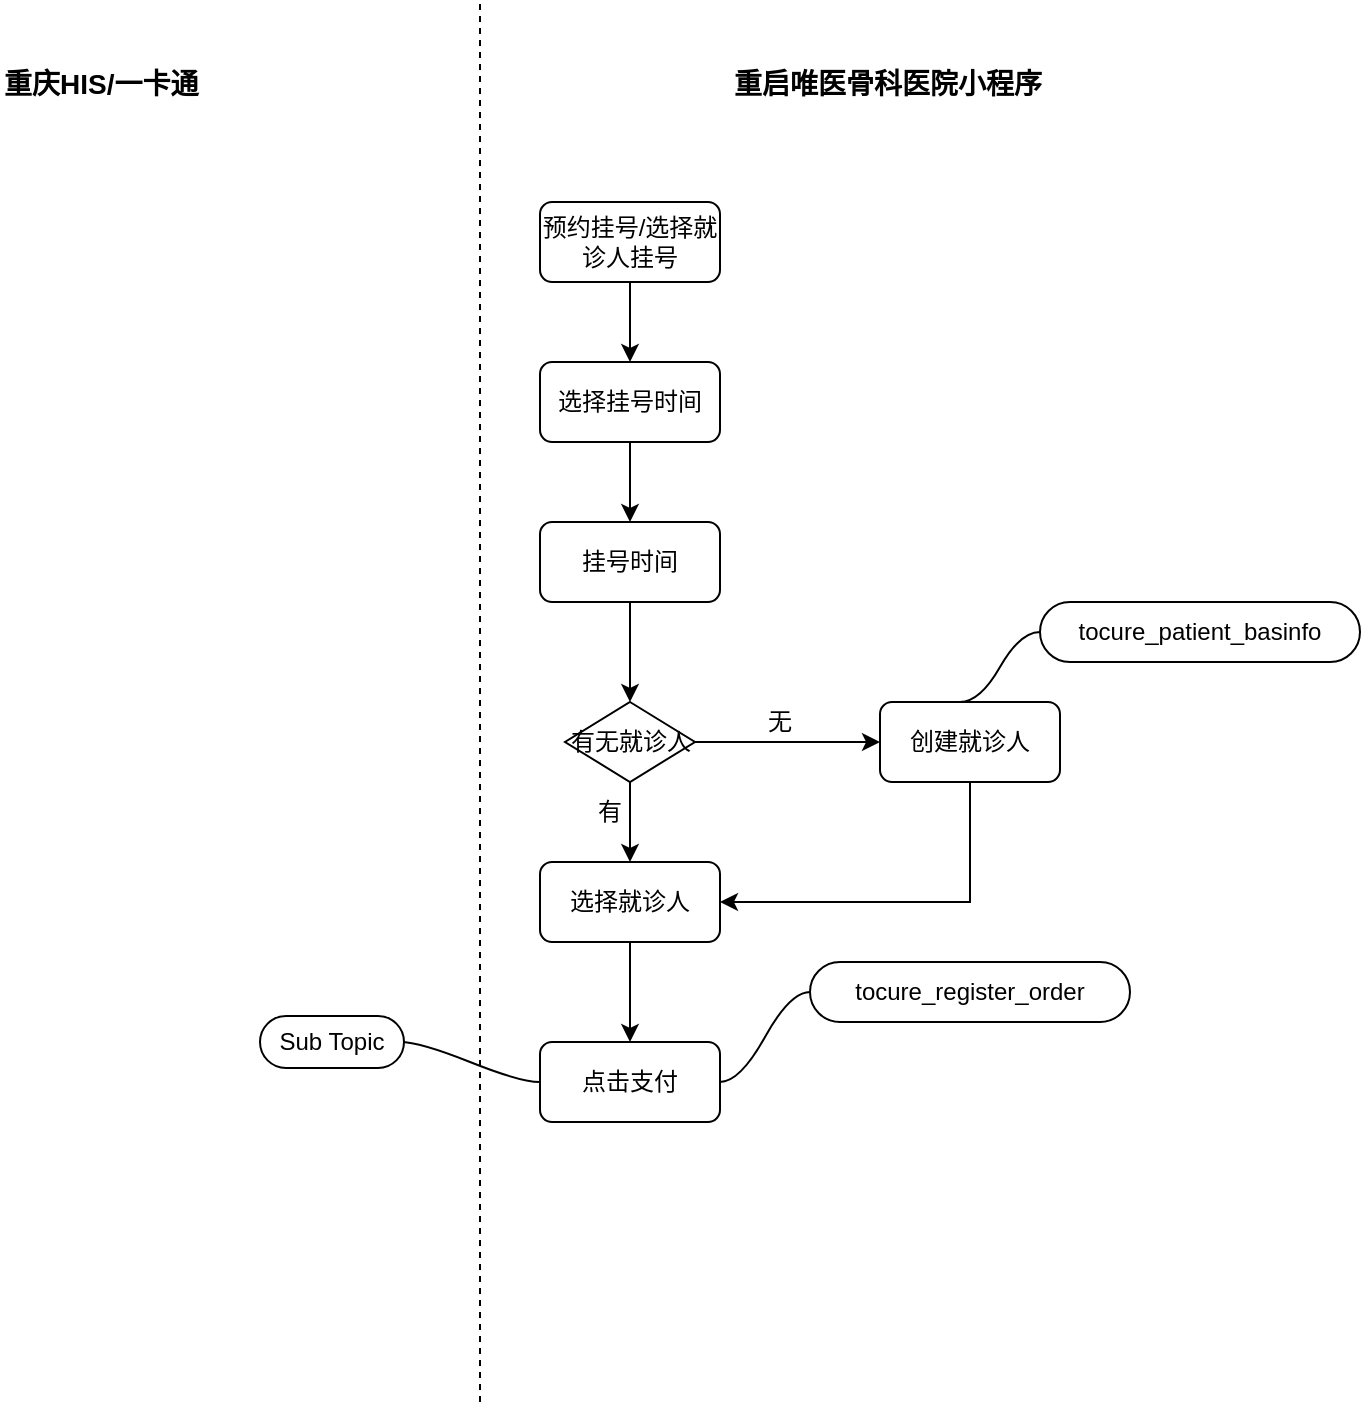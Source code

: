 <mxfile version="12.1.1" type="github" pages="1"><diagram name="Page-1" id="e7e014a7-5840-1c2e-5031-d8a46d1fe8dd"><mxGraphModel dx="2595" dy="794" grid="1" gridSize="10" guides="1" tooltips="1" connect="1" arrows="1" fold="1" page="1" pageScale="1" pageWidth="1169" pageHeight="826" background="#ffffff" math="0" shadow="0"><root><mxCell id="0"/><mxCell id="1" parent="0"/><mxCell id="29FFIAUs5XcYgmdO7f9W-63" style="edgeStyle=orthogonalEdgeStyle;rounded=0;orthogonalLoop=1;jettySize=auto;html=1;exitX=0.5;exitY=1;exitDx=0;exitDy=0;entryX=0.5;entryY=0;entryDx=0;entryDy=0;" edge="1" parent="1" source="29FFIAUs5XcYgmdO7f9W-54" target="29FFIAUs5XcYgmdO7f9W-57"><mxGeometry relative="1" as="geometry"/></mxCell><mxCell id="29FFIAUs5XcYgmdO7f9W-54" value="预约挂号/选择就诊人挂号" style="rounded=1;whiteSpace=wrap;html=1;" vertex="1" parent="1"><mxGeometry x="230" y="130" width="90" height="40" as="geometry"/></mxCell><mxCell id="29FFIAUs5XcYgmdO7f9W-64" style="edgeStyle=orthogonalEdgeStyle;rounded=0;orthogonalLoop=1;jettySize=auto;html=1;exitX=0.5;exitY=1;exitDx=0;exitDy=0;entryX=0.5;entryY=0;entryDx=0;entryDy=0;" edge="1" parent="1" source="29FFIAUs5XcYgmdO7f9W-57" target="29FFIAUs5XcYgmdO7f9W-60"><mxGeometry relative="1" as="geometry"/></mxCell><mxCell id="29FFIAUs5XcYgmdO7f9W-57" value="选择挂号时间" style="rounded=1;whiteSpace=wrap;html=1;" vertex="1" parent="1"><mxGeometry x="230" y="210" width="90" height="40" as="geometry"/></mxCell><mxCell id="29FFIAUs5XcYgmdO7f9W-66" style="edgeStyle=orthogonalEdgeStyle;rounded=0;orthogonalLoop=1;jettySize=auto;html=1;exitX=0.5;exitY=1;exitDx=0;exitDy=0;entryX=0.5;entryY=0;entryDx=0;entryDy=0;" edge="1" parent="1" source="29FFIAUs5XcYgmdO7f9W-59" target="29FFIAUs5XcYgmdO7f9W-61"><mxGeometry relative="1" as="geometry"/></mxCell><mxCell id="29FFIAUs5XcYgmdO7f9W-67" style="edgeStyle=orthogonalEdgeStyle;rounded=0;orthogonalLoop=1;jettySize=auto;html=1;exitX=1;exitY=0.5;exitDx=0;exitDy=0;entryX=0;entryY=0.5;entryDx=0;entryDy=0;" edge="1" parent="1" source="29FFIAUs5XcYgmdO7f9W-59" target="29FFIAUs5XcYgmdO7f9W-62"><mxGeometry relative="1" as="geometry"/></mxCell><mxCell id="29FFIAUs5XcYgmdO7f9W-59" value="有无就诊人" style="rhombus;whiteSpace=wrap;html=1;" vertex="1" parent="1"><mxGeometry x="242.5" y="380" width="65" height="40" as="geometry"/></mxCell><mxCell id="29FFIAUs5XcYgmdO7f9W-65" style="edgeStyle=orthogonalEdgeStyle;rounded=0;orthogonalLoop=1;jettySize=auto;html=1;exitX=0.5;exitY=1;exitDx=0;exitDy=0;entryX=0.5;entryY=0;entryDx=0;entryDy=0;" edge="1" parent="1" source="29FFIAUs5XcYgmdO7f9W-60" target="29FFIAUs5XcYgmdO7f9W-59"><mxGeometry relative="1" as="geometry"/></mxCell><mxCell id="29FFIAUs5XcYgmdO7f9W-60" value="挂号时间" style="rounded=1;whiteSpace=wrap;html=1;" vertex="1" parent="1"><mxGeometry x="230" y="290" width="90" height="40" as="geometry"/></mxCell><mxCell id="29FFIAUs5XcYgmdO7f9W-72" style="edgeStyle=orthogonalEdgeStyle;rounded=0;orthogonalLoop=1;jettySize=auto;html=1;exitX=0.5;exitY=1;exitDx=0;exitDy=0;entryX=0.5;entryY=0;entryDx=0;entryDy=0;" edge="1" parent="1" source="29FFIAUs5XcYgmdO7f9W-61" target="29FFIAUs5XcYgmdO7f9W-71"><mxGeometry relative="1" as="geometry"/></mxCell><mxCell id="29FFIAUs5XcYgmdO7f9W-61" value="选择就诊人" style="rounded=1;whiteSpace=wrap;html=1;" vertex="1" parent="1"><mxGeometry x="230" y="460" width="90" height="40" as="geometry"/></mxCell><mxCell id="29FFIAUs5XcYgmdO7f9W-68" style="edgeStyle=orthogonalEdgeStyle;rounded=0;orthogonalLoop=1;jettySize=auto;html=1;exitX=0.5;exitY=1;exitDx=0;exitDy=0;entryX=1;entryY=0.5;entryDx=0;entryDy=0;" edge="1" parent="1" source="29FFIAUs5XcYgmdO7f9W-62" target="29FFIAUs5XcYgmdO7f9W-61"><mxGeometry relative="1" as="geometry"/></mxCell><mxCell id="29FFIAUs5XcYgmdO7f9W-62" value="创建就诊人" style="rounded=1;whiteSpace=wrap;html=1;" vertex="1" parent="1"><mxGeometry x="400" y="380" width="90" height="40" as="geometry"/></mxCell><mxCell id="29FFIAUs5XcYgmdO7f9W-69" value="无" style="text;html=1;strokeColor=none;fillColor=none;align=center;verticalAlign=middle;whiteSpace=wrap;rounded=0;" vertex="1" parent="1"><mxGeometry x="330" y="380" width="40" height="20" as="geometry"/></mxCell><mxCell id="29FFIAUs5XcYgmdO7f9W-70" value="有" style="text;html=1;strokeColor=none;fillColor=none;align=center;verticalAlign=middle;whiteSpace=wrap;rounded=0;" vertex="1" parent="1"><mxGeometry x="244.5" y="425" width="40" height="20" as="geometry"/></mxCell><mxCell id="29FFIAUs5XcYgmdO7f9W-71" value="点击支付" style="rounded=1;whiteSpace=wrap;html=1;" vertex="1" parent="1"><mxGeometry x="230" y="550" width="90" height="40" as="geometry"/></mxCell><mxCell id="29FFIAUs5XcYgmdO7f9W-77" value="tocure_patient_basinfo" style="whiteSpace=wrap;html=1;rounded=1;arcSize=50;align=center;verticalAlign=middle;container=1;recursiveResize=0;strokeWidth=1;autosize=1;spacing=4;treeFolding=1;treeMoving=1;" vertex="1" parent="1"><mxGeometry x="480" y="330" width="160" height="30" as="geometry"/></mxCell><mxCell id="29FFIAUs5XcYgmdO7f9W-78" value="" style="edgeStyle=entityRelationEdgeStyle;startArrow=none;endArrow=none;segment=10;curved=1;" edge="1" target="29FFIAUs5XcYgmdO7f9W-77" parent="1"><mxGeometry relative="1" as="geometry"><mxPoint x="440" y="380" as="sourcePoint"/></mxGeometry></mxCell><mxCell id="29FFIAUs5XcYgmdO7f9W-86" value="" style="edgeStyle=entityRelationEdgeStyle;startArrow=none;endArrow=none;segment=10;curved=1;entryX=0;entryY=0.5;entryDx=0;entryDy=0;" edge="1" target="29FFIAUs5XcYgmdO7f9W-71" parent="1"><mxGeometry relative="1" as="geometry"><mxPoint x="160" y="550" as="sourcePoint"/><mxPoint x="132" y="425" as="targetPoint"/></mxGeometry></mxCell><mxCell id="29FFIAUs5XcYgmdO7f9W-90" value="Sub Topic" style="whiteSpace=wrap;html=1;rounded=1;arcSize=50;align=center;verticalAlign=middle;container=1;recursiveResize=0;strokeWidth=1;autosize=1;spacing=4;treeFolding=1;treeMoving=1;" vertex="1" parent="1"><mxGeometry x="90" y="537" width="72" height="26" as="geometry"/></mxCell><mxCell id="29FFIAUs5XcYgmdO7f9W-92" value="tocure_register_order" style="whiteSpace=wrap;html=1;rounded=1;arcSize=50;align=center;verticalAlign=middle;container=1;recursiveResize=0;strokeWidth=1;autosize=1;spacing=4;treeFolding=1;treeMoving=1;" vertex="1" parent="1"><mxGeometry x="365" y="510" width="160" height="30" as="geometry"/></mxCell><mxCell id="29FFIAUs5XcYgmdO7f9W-93" value="" style="edgeStyle=entityRelationEdgeStyle;startArrow=none;endArrow=none;segment=10;curved=1;exitX=1;exitY=0.5;exitDx=0;exitDy=0;" edge="1" target="29FFIAUs5XcYgmdO7f9W-92" parent="1" source="29FFIAUs5XcYgmdO7f9W-71"><mxGeometry relative="1" as="geometry"><mxPoint x="313" y="532" as="sourcePoint"/></mxGeometry></mxCell><mxCell id="29FFIAUs5XcYgmdO7f9W-94" value="" style="endArrow=none;dashed=1;html=1;" edge="1" parent="1"><mxGeometry width="50" height="50" relative="1" as="geometry"><mxPoint x="200" y="730" as="sourcePoint"/><mxPoint x="200" y="30" as="targetPoint"/></mxGeometry></mxCell><mxCell id="29FFIAUs5XcYgmdO7f9W-96" value="重启唯医骨科医院小程序" style="text;html=1;resizable=0;points=[];autosize=1;align=left;verticalAlign=top;spacingTop=-4;fontStyle=1;fontSize=14;" vertex="1" parent="1"><mxGeometry x="325" y="60" width="150" height="20" as="geometry"/></mxCell><mxCell id="29FFIAUs5XcYgmdO7f9W-97" value="重庆HIS/一卡通" style="text;html=1;resizable=0;points=[];autosize=1;align=left;verticalAlign=top;spacingTop=-4;fontStyle=1;fontSize=14;" vertex="1" parent="1"><mxGeometry x="-40" y="60" width="110" height="20" as="geometry"/></mxCell></root></mxGraphModel></diagram></mxfile>